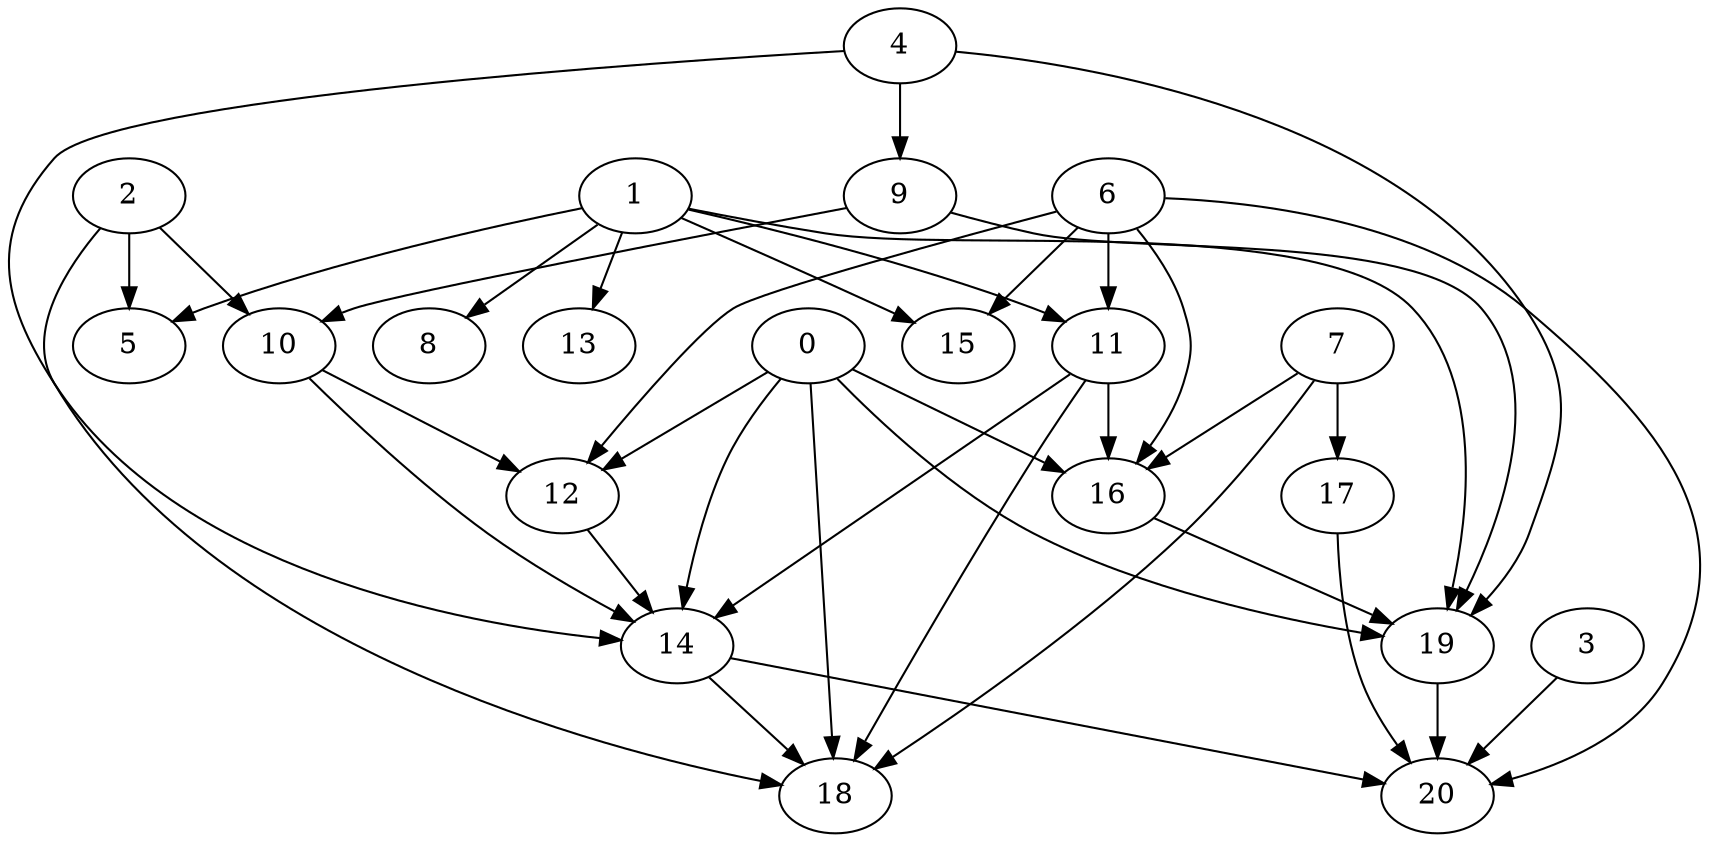 digraph "Random_Nodes_21_Density_1.86_CCR_0.10_WeightType_Random_GB" {
	graph ["Duplicate states"=0,
		GraphType=Random,
		"Max states in OPEN"=0,
		Modes="120000ms; topo-ordered tasks, ; Pruning: task equivalence, fixed order ready list, ; F-value: ; Optimisation: best schedule length (\
SL) optimisation on equal, ",
		NumberOfTasks=21,
		"Pruned using list schedule length"=2014699,
		"States removed from OPEN"=0,
		TargetSystem="Homogeneous-2",
		"Time to schedule (ms)"=2931,
		"Total idle time"=0,
		"Total schedule length"=1146,
		"Total sequential time"=2292,
		"Total states created"=4623305
	];
	4	["Finish time"=261,
		Processor=0,
		"Start time"=196,
		Weight=65];
	9	["Finish time"=392,
		Processor=0,
		"Start time"=261,
		Weight=131];
	4 -> 9	[Weight=8];
	14	["Finish time"=721,
		Processor=1,
		"Start time"=590,
		Weight=131];
	4 -> 14	[Weight=10];
	19	["Finish time"=982,
		Processor=0,
		"Start time"=900,
		Weight=82];
	4 -> 19	[Weight=4];
	10	["Finish time"=474,
		Processor=0,
		"Start time"=392,
		Weight=82];
	9 -> 10	[Weight=8];
	9 -> 19	[Weight=7];
	2	["Finish time"=312,
		Processor=1,
		"Start time"=197,
		Weight=115];
	2 -> 10	[Weight=7];
	18	["Finish time"=900,
		Processor=0,
		"Start time"=736,
		Weight=164];
	2 -> 18	[Weight=5];
	5	["Finish time"=1146,
		Processor=1,
		"Start time"=1031,
		Weight=115];
	2 -> 5	[Weight=6];
	1	["Finish time"=410,
		Processor=1,
		"Start time"=312,
		Weight=98];
	11	["Finish time"=492,
		Processor=1,
		"Start time"=410,
		Weight=82];
	1 -> 11	[Weight=9];
	1 -> 19	[Weight=2];
	8	["Finish time"=736,
		Processor=0,
		"Start time"=589,
		Weight=147];
	1 -> 8	[Weight=9];
	1 -> 5	[Weight=4];
	13	["Finish time"=589,
		Processor=0,
		"Start time"=474,
		Weight=115];
	1 -> 13	[Weight=4];
	15	["Finish time"=1031,
		Processor=1,
		"Start time"=966,
		Weight=65];
	1 -> 15	[Weight=8];
	0	["Finish time"=197,
		Processor=1,
		"Start time"=33,
		Weight=164];
	12	["Finish time"=590,
		Processor=1,
		"Start time"=492,
		Weight=98];
	0 -> 12	[Weight=9];
	16	["Finish time"=868,
		Processor=1,
		"Start time"=721,
		Weight=147];
	0 -> 16	[Weight=8];
	0 -> 14	[Weight=6];
	0 -> 19	[Weight=3];
	0 -> 18	[Weight=4];
	7	["Finish time"=196,
		Processor=0,
		"Start time"=49,
		Weight=147];
	7 -> 16	[Weight=8];
	17	["Finish time"=966,
		Processor=1,
		"Start time"=868,
		Weight=98];
	7 -> 17	[Weight=8];
	7 -> 18	[Weight=5];
	6	["Finish time"=49,
		Processor=0,
		"Start time"=0,
		Weight=49];
	6 -> 11	[Weight=2];
	6 -> 12	[Weight=9];
	6 -> 16	[Weight=5];
	20	["Finish time"=1146,
		Processor=0,
		"Start time"=982,
		Weight=164];
	6 -> 20	[Weight=4];
	6 -> 15	[Weight=4];
	10 -> 12	[Weight=8];
	10 -> 14	[Weight=2];
	11 -> 16	[Weight=2];
	11 -> 14	[Weight=4];
	11 -> 18	[Weight=2];
	12 -> 14	[Weight=9];
	16 -> 19	[Weight=9];
	14 -> 18	[Weight=6];
	14 -> 20	[Weight=6];
	17 -> 20	[Weight=7];
	19 -> 20	[Weight=6];
	3	["Finish time"=33,
		Processor=1,
		"Start time"=0,
		Weight=33];
	3 -> 20	[Weight=2];
}
